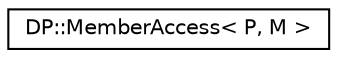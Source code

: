 digraph "Graphical Class Hierarchy"
{
 // LATEX_PDF_SIZE
  edge [fontname="Helvetica",fontsize="10",labelfontname="Helvetica",labelfontsize="10"];
  node [fontname="Helvetica",fontsize="10",shape=record];
  rankdir="LR";
  Node0 [label="DP::MemberAccess\< P, M \>",height=0.2,width=0.4,color="black", fillcolor="white", style="filled",URL="$d4/d00/structDP_1_1MemberAccess.html",tooltip=" "];
}
